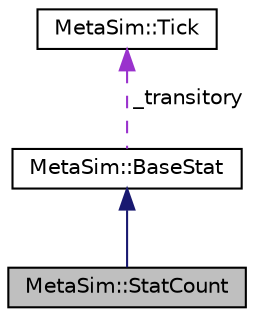 digraph "MetaSim::StatCount"
{
  edge [fontname="Helvetica",fontsize="10",labelfontname="Helvetica",labelfontsize="10"];
  node [fontname="Helvetica",fontsize="10",shape=record];
  Node1 [label="MetaSim::StatCount",height=0.2,width=0.4,color="black", fillcolor="grey75", style="filled", fontcolor="black"];
  Node2 -> Node1 [dir="back",color="midnightblue",fontsize="10",style="solid"];
  Node2 [label="MetaSim::BaseStat",height=0.2,width=0.4,color="black", fillcolor="white", style="filled",URL="$de/dfc/classMetaSim_1_1BaseStat.html",tooltip="The basic statistical class. "];
  Node3 -> Node2 [dir="back",color="darkorchid3",fontsize="10",style="dashed",label=" _transitory" ];
  Node3 [label="MetaSim::Tick",height=0.2,width=0.4,color="black", fillcolor="white", style="filled",URL="$d2/d7e/classMetaSim_1_1Tick.html"];
}
